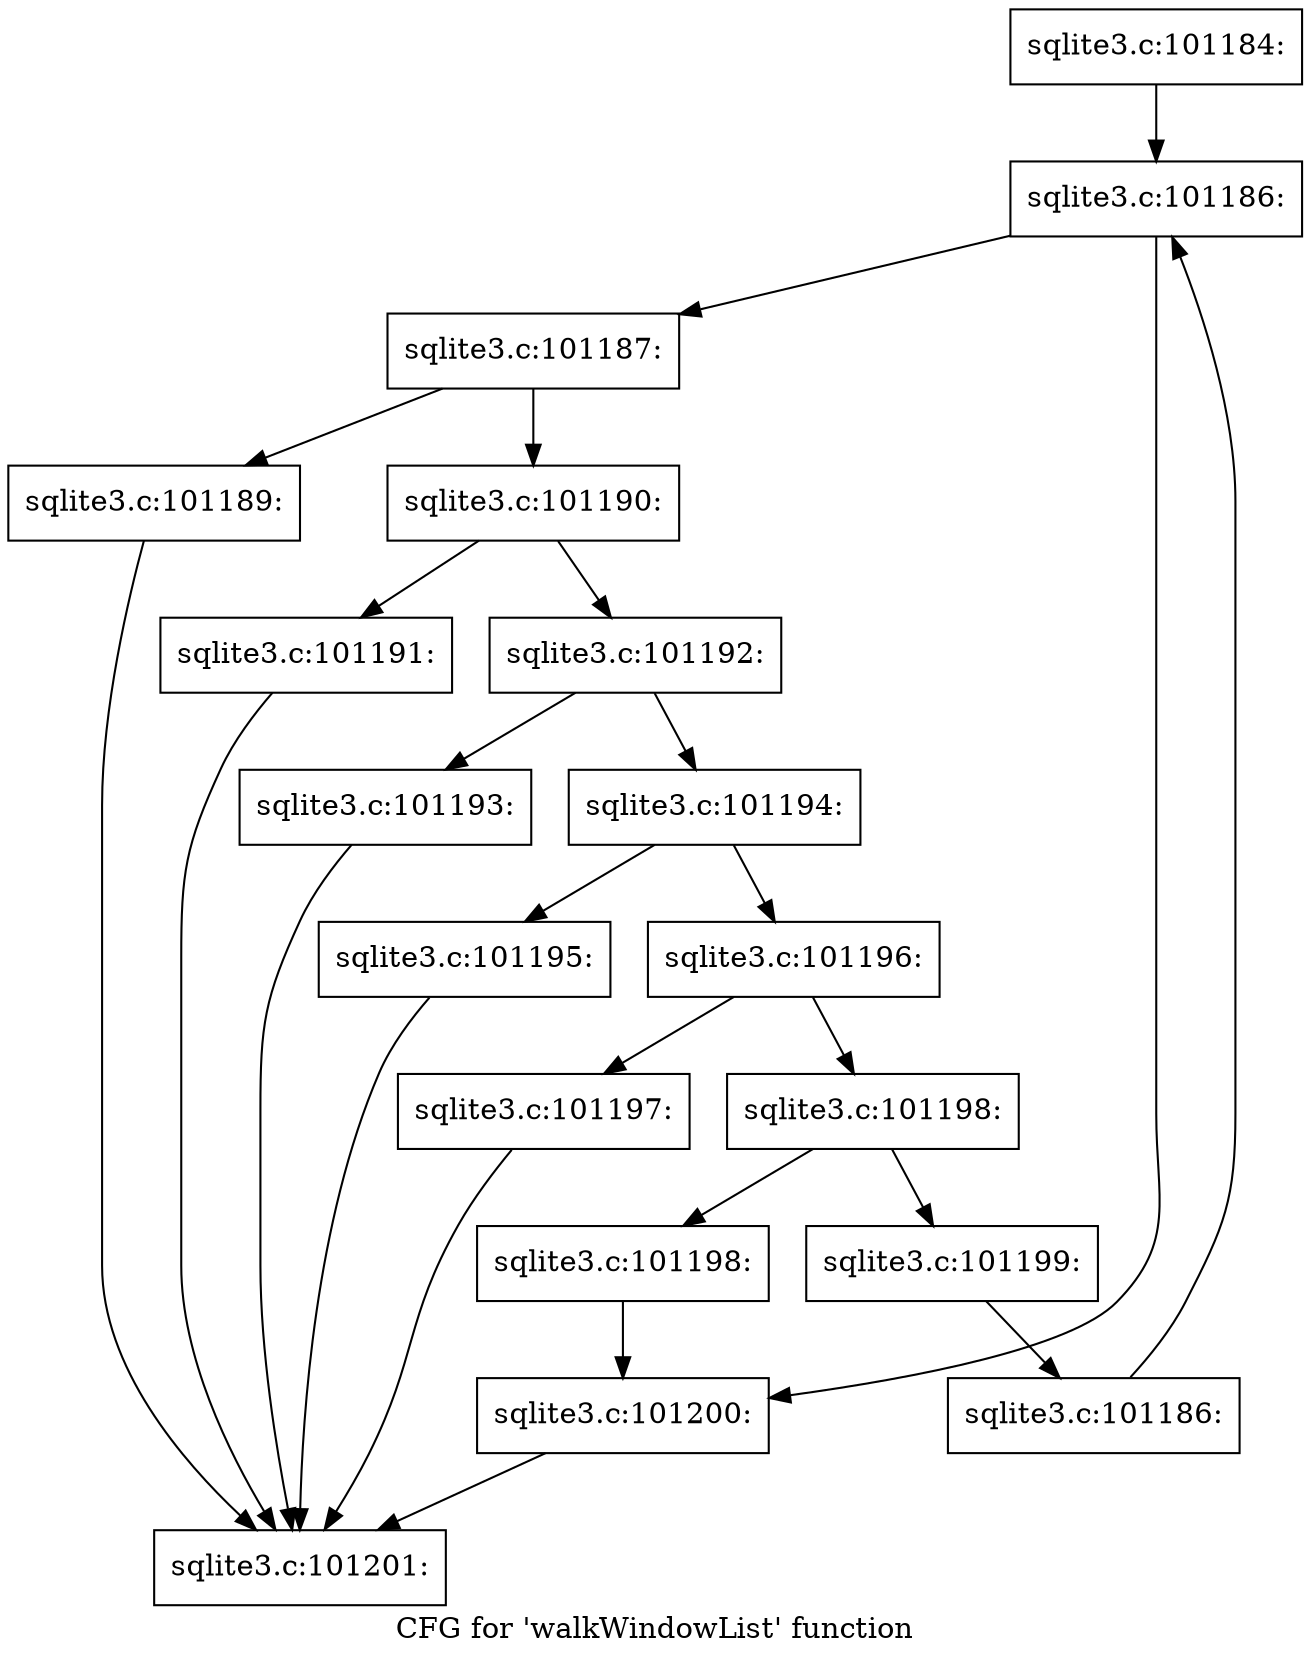 digraph "CFG for 'walkWindowList' function" {
	label="CFG for 'walkWindowList' function";

	Node0x55c0f8b66480 [shape=record,label="{sqlite3.c:101184:}"];
	Node0x55c0f8b66480 -> Node0x55c0f8b6a030;
	Node0x55c0f8b6a030 [shape=record,label="{sqlite3.c:101186:}"];
	Node0x55c0f8b6a030 -> Node0x55c0f8b6a250;
	Node0x55c0f8b6a030 -> Node0x55c0f8b69e80;
	Node0x55c0f8b6a250 [shape=record,label="{sqlite3.c:101187:}"];
	Node0x55c0f8b6a250 -> Node0x55c0f8b6ad00;
	Node0x55c0f8b6a250 -> Node0x55c0f8b6ad50;
	Node0x55c0f8b6ad00 [shape=record,label="{sqlite3.c:101189:}"];
	Node0x55c0f8b6ad00 -> Node0x55c0f8b66600;
	Node0x55c0f8b6ad50 [shape=record,label="{sqlite3.c:101190:}"];
	Node0x55c0f8b6ad50 -> Node0x55c0f8b6b600;
	Node0x55c0f8b6ad50 -> Node0x55c0f8b6b650;
	Node0x55c0f8b6b600 [shape=record,label="{sqlite3.c:101191:}"];
	Node0x55c0f8b6b600 -> Node0x55c0f8b66600;
	Node0x55c0f8b6b650 [shape=record,label="{sqlite3.c:101192:}"];
	Node0x55c0f8b6b650 -> Node0x55c0f8b6bf00;
	Node0x55c0f8b6b650 -> Node0x55c0f8b6bf50;
	Node0x55c0f8b6bf00 [shape=record,label="{sqlite3.c:101193:}"];
	Node0x55c0f8b6bf00 -> Node0x55c0f8b66600;
	Node0x55c0f8b6bf50 [shape=record,label="{sqlite3.c:101194:}"];
	Node0x55c0f8b6bf50 -> Node0x55c0f8b6c800;
	Node0x55c0f8b6bf50 -> Node0x55c0f8b6c850;
	Node0x55c0f8b6c800 [shape=record,label="{sqlite3.c:101195:}"];
	Node0x55c0f8b6c800 -> Node0x55c0f8b66600;
	Node0x55c0f8b6c850 [shape=record,label="{sqlite3.c:101196:}"];
	Node0x55c0f8b6c850 -> Node0x55c0f8b6d100;
	Node0x55c0f8b6c850 -> Node0x55c0f8b6d150;
	Node0x55c0f8b6d100 [shape=record,label="{sqlite3.c:101197:}"];
	Node0x55c0f8b6d100 -> Node0x55c0f8b66600;
	Node0x55c0f8b6d150 [shape=record,label="{sqlite3.c:101198:}"];
	Node0x55c0f8b6d150 -> Node0x55c0f8b6d580;
	Node0x55c0f8b6d150 -> Node0x55c0f8b6d5d0;
	Node0x55c0f8b6d580 [shape=record,label="{sqlite3.c:101198:}"];
	Node0x55c0f8b6d580 -> Node0x55c0f8b69e80;
	Node0x55c0f8b6d5d0 [shape=record,label="{sqlite3.c:101199:}"];
	Node0x55c0f8b6d5d0 -> Node0x55c0f8b6a1c0;
	Node0x55c0f8b6a1c0 [shape=record,label="{sqlite3.c:101186:}"];
	Node0x55c0f8b6a1c0 -> Node0x55c0f8b6a030;
	Node0x55c0f8b69e80 [shape=record,label="{sqlite3.c:101200:}"];
	Node0x55c0f8b69e80 -> Node0x55c0f8b66600;
	Node0x55c0f8b66600 [shape=record,label="{sqlite3.c:101201:}"];
}
